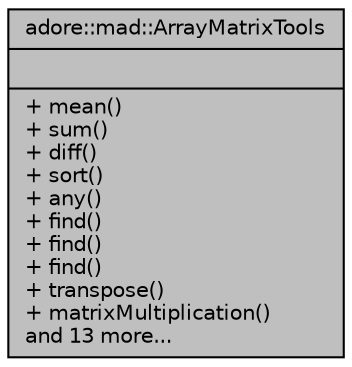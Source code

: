 digraph "adore::mad::ArrayMatrixTools"
{
 // LATEX_PDF_SIZE
  edge [fontname="Helvetica",fontsize="10",labelfontname="Helvetica",labelfontsize="10"];
  node [fontname="Helvetica",fontsize="10",shape=record];
  Node1 [label="{adore::mad::ArrayMatrixTools\n||+ mean()\l+ sum()\l+ diff()\l+ sort()\l+ any()\l+ find()\l+ find()\l+ find()\l+ transpose()\l+ matrixMultiplication()\land 13 more...\l}",height=0.2,width=0.4,color="black", fillcolor="grey75", style="filled", fontcolor="black",tooltip=" "];
}
